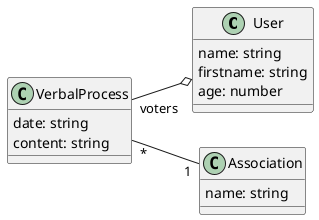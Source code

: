 @startuml diagram_classes
left to right direction
class User {
    name: string
    firstname: string
    age: number
}
class Association {
    name: string
}
class VerbalProcess {
    date: string
    content: string
}
VerbalProcess "*" -- "1" Association
VerbalProcess "voters" --o User
@enduml